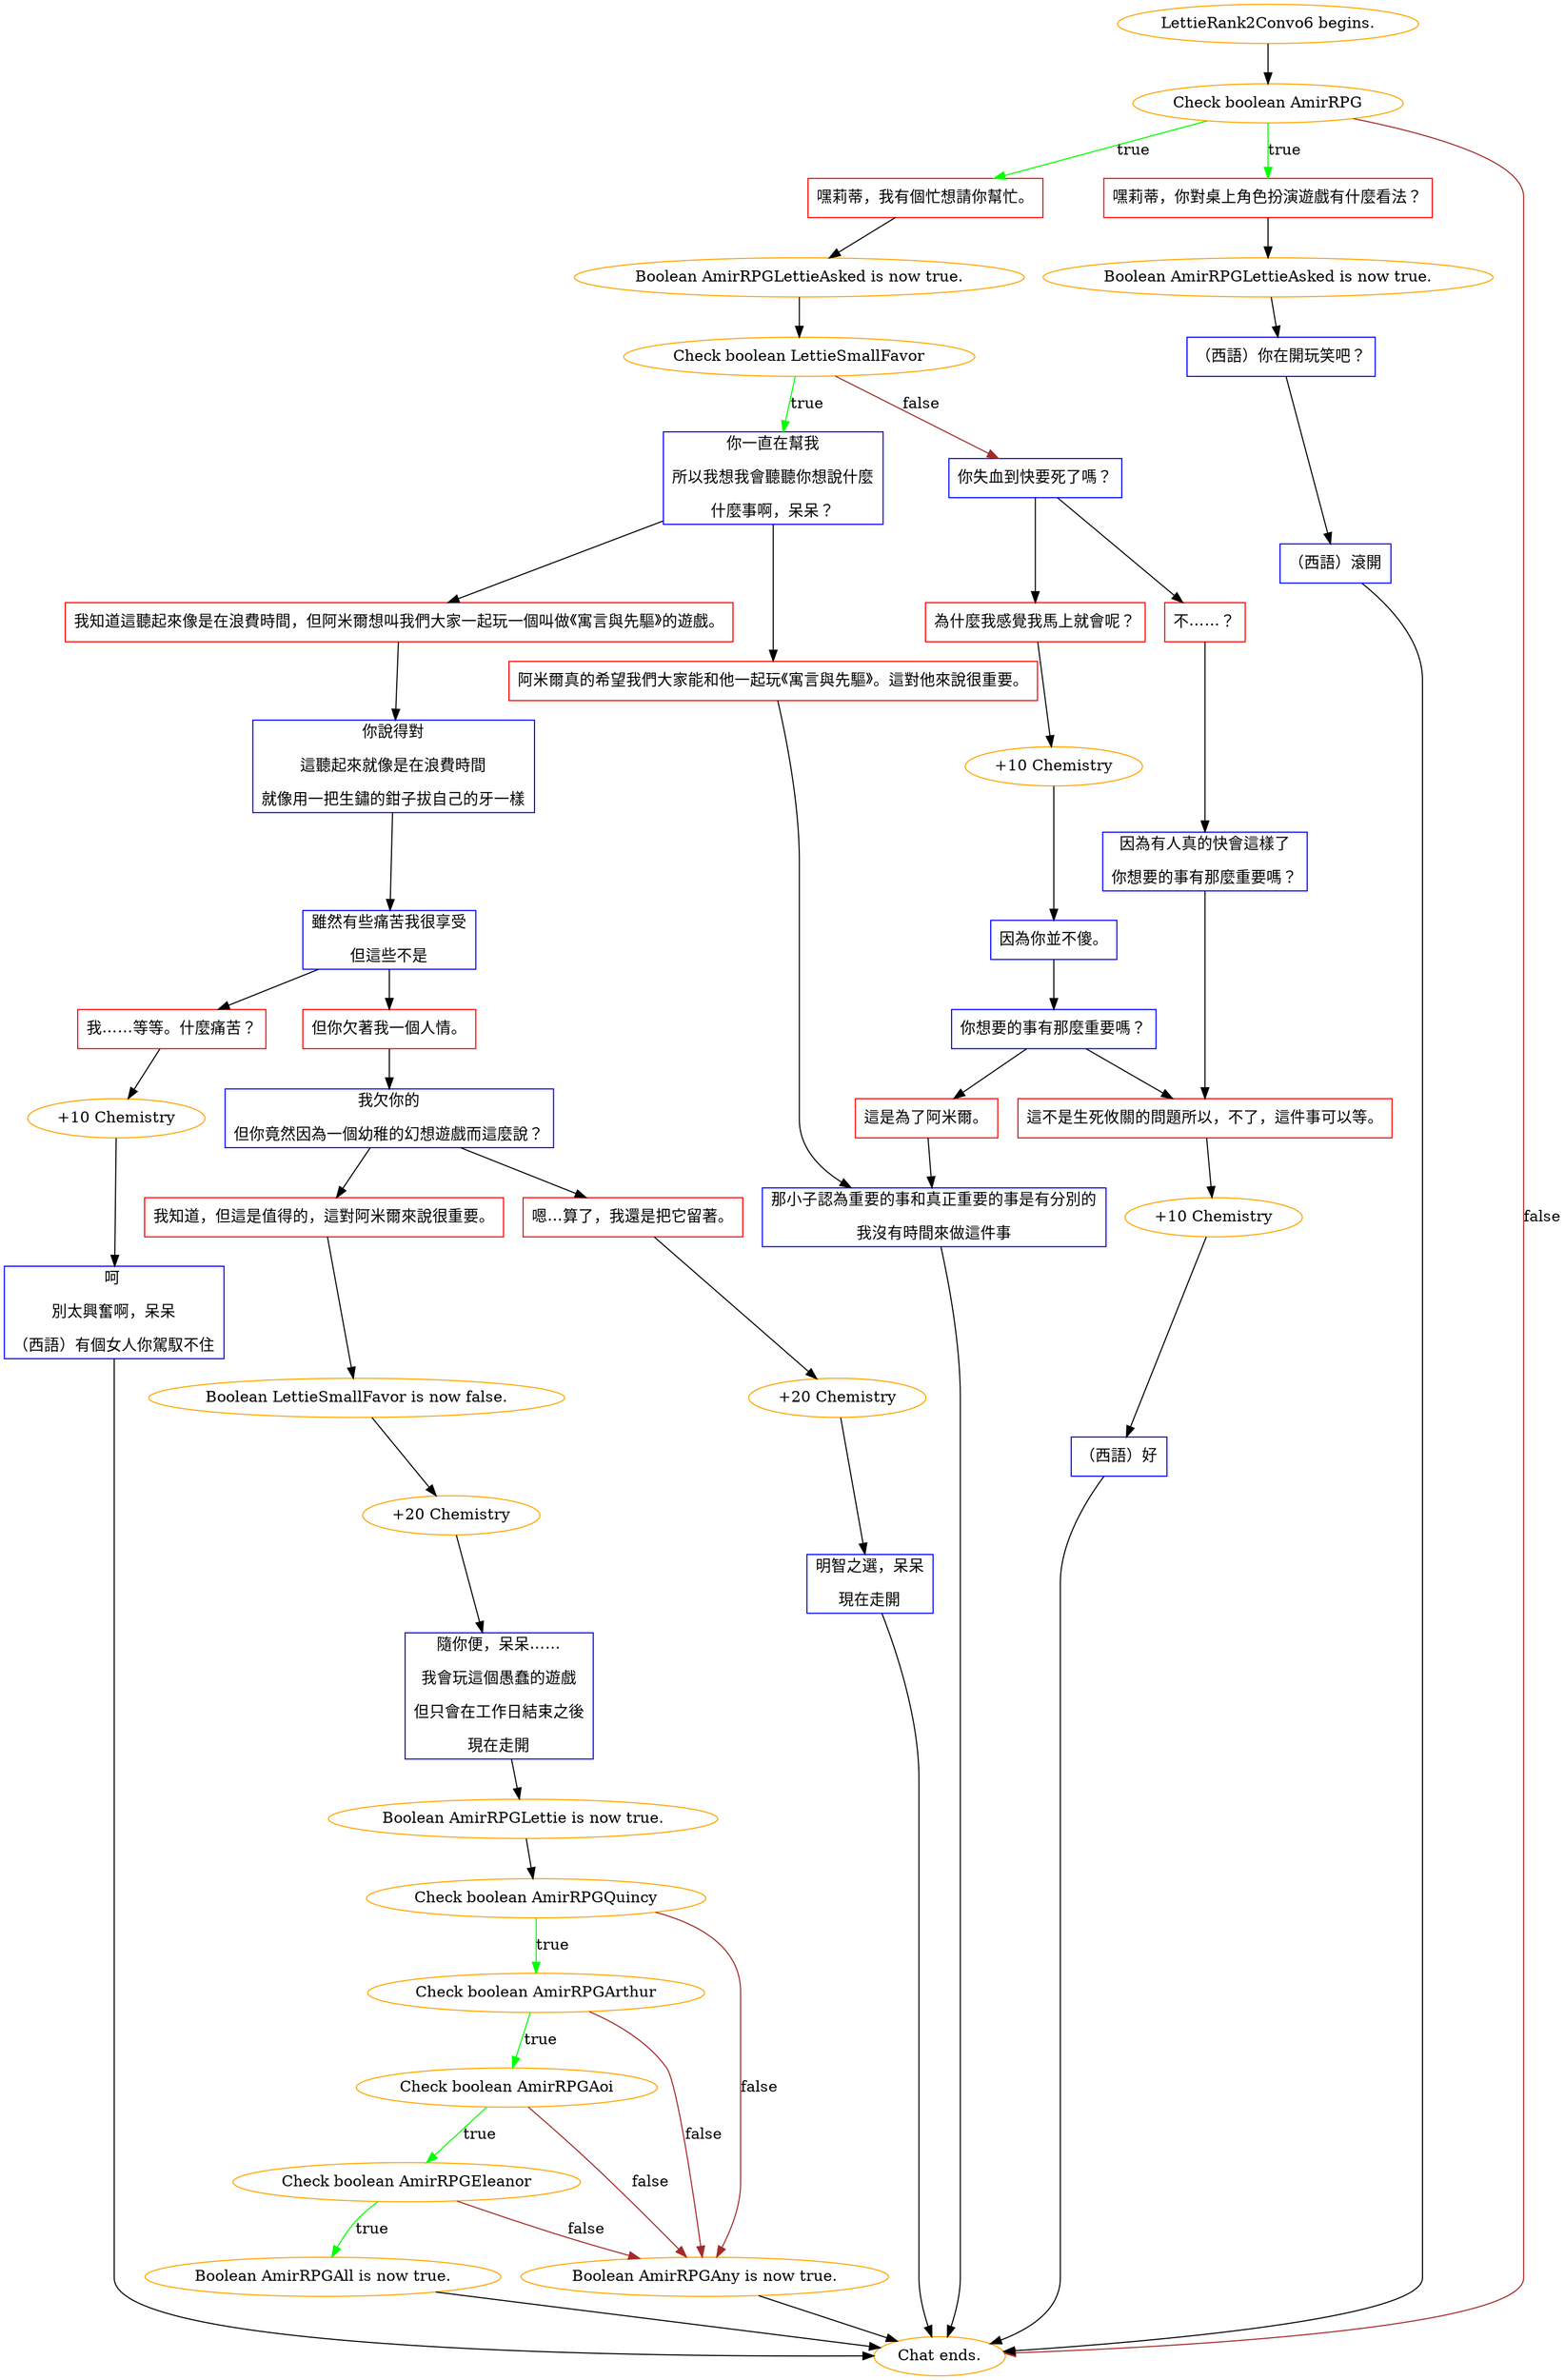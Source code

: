 digraph {
	"LettieRank2Convo6 begins." [color=orange];
		"LettieRank2Convo6 begins." -> j1196979813;
	j1196979813 [label="Check boolean AmirRPG",color=orange];
		j1196979813 -> j2513495911 [label=true,color=green];
		j1196979813 -> j1831580989 [label=true,color=green];
		j1196979813 -> "Chat ends." [label=false,color=brown];
	j2513495911 [label="嘿莉蒂，我有個忙想請你幫忙。",shape=box,color=red];
		j2513495911 -> j1509902606;
	j1831580989 [label="嘿莉蒂，你對桌上角色扮演遊戲有什麼看法？",shape=box,color=red];
		j1831580989 -> j903351578;
	"Chat ends." [color=orange];
	j1509902606 [label="Boolean AmirRPGLettieAsked is now true.",color=orange];
		j1509902606 -> j1776819313;
	j903351578 [label="Boolean AmirRPGLettieAsked is now true.",color=orange];
		j903351578 -> j2300850985;
	j1776819313 [label="Check boolean LettieSmallFavor",color=orange];
		j1776819313 -> j2733526721 [label=true,color=green];
		j1776819313 -> j3940479853 [label=false,color=brown];
	j2300850985 [label="（西語）你在開玩笑吧？",shape=box,color=blue];
		j2300850985 -> j2694215833;
	j2733526721 [label="你一直在幫我
所以我想我會聽聽你想說什麼
什麼事啊，呆呆？",shape=box,color=blue];
		j2733526721 -> j1593610106;
		j2733526721 -> j488330020;
	j3940479853 [label="你失血到快要死了嗎？",shape=box,color=blue];
		j3940479853 -> j156481854;
		j3940479853 -> j3076871251;
	j2694215833 [label="（西語）滾開",shape=box,color=blue];
		j2694215833 -> "Chat ends.";
	j1593610106 [label="我知道這聽起來像是在浪費時間，但阿米爾想叫我們大家一起玩一個叫做《寓言與先驅》的遊戲。",shape=box,color=red];
		j1593610106 -> j973940777;
	j488330020 [label="阿米爾真的希望我們大家能和他一起玩《寓言與先驅》。這對他來說很重要。",shape=box,color=red];
		j488330020 -> j2320522765;
	j156481854 [label="為什麼我感覺我馬上就會呢？",shape=box,color=red];
		j156481854 -> j2577374920;
	j3076871251 [label="不……？",shape=box,color=red];
		j3076871251 -> j249645718;
	j973940777 [label="你說得對
這聽起來就像是在浪費時間
就像用一把生鏽的鉗子拔自己的牙一樣",shape=box,color=blue];
		j973940777 -> j3803941041;
	j2320522765 [label="那小子認為重要的事和真正重要的事是有分別的
我沒有時間來做這件事",shape=box,color=blue];
		j2320522765 -> "Chat ends.";
	j2577374920 [label="+10 Chemistry",color=orange];
		j2577374920 -> j3984090205;
	j249645718 [label="因為有人真的快會這樣了
你想要的事有那麼重要嗎？",shape=box,color=blue];
		j249645718 -> j2459893374;
	j3803941041 [label="雖然有些痛苦我很享受
但這些不是",shape=box,color=blue];
		j3803941041 -> j3194193965;
		j3803941041 -> j2069087828;
	j3984090205 [label="因為你並不傻。",shape=box,color=blue];
		j3984090205 -> j1985913586;
	j2459893374 [label="這不是生死攸關的問題所以，不了，這件事可以等。",shape=box,color=red];
		j2459893374 -> j829277764;
	j3194193965 [label="但你欠著我一個人情。",shape=box,color=red];
		j3194193965 -> j3486384759;
	j2069087828 [label="我……等等。什麼痛苦？",shape=box,color=red];
		j2069087828 -> j2809333066;
	j1985913586 [label="你想要的事有那麼重要嗎？",shape=box,color=blue];
		j1985913586 -> j865572394;
		j1985913586 -> j2459893374;
	j829277764 [label="+10 Chemistry",color=orange];
		j829277764 -> j3994635246;
	j3486384759 [label="我欠你的
但你竟然因為一個幼稚的幻想遊戲而這麼說？",shape=box,color=blue];
		j3486384759 -> j3532684814;
		j3486384759 -> j4049988069;
	j2809333066 [label="+10 Chemistry",color=orange];
		j2809333066 -> j658794531;
	j865572394 [label="這是為了阿米爾。",shape=box,color=red];
		j865572394 -> j2320522765;
	j3994635246 [label="（西語）好",shape=box,color=blue];
		j3994635246 -> "Chat ends.";
	j3532684814 [label="我知道，但這是值得的，這對阿米爾來說很重要。",shape=box,color=red];
		j3532684814 -> j3610497549;
	j4049988069 [label="嗯…算了，我還是把它留著。",shape=box,color=red];
		j4049988069 -> j3407211356;
	j658794531 [label="呵 
別太興奮啊，呆呆
（西語）有個女人你駕馭不住",shape=box,color=blue];
		j658794531 -> "Chat ends.";
	j3610497549 [label="Boolean LettieSmallFavor is now false.",color=orange];
		j3610497549 -> j827801936;
	j3407211356 [label="+20 Chemistry",color=orange];
		j3407211356 -> j389201210;
	j827801936 [label="+20 Chemistry",color=orange];
		j827801936 -> j3287659817;
	j389201210 [label="明智之選，呆呆
現在走開",shape=box,color=blue];
		j389201210 -> "Chat ends.";
	j3287659817 [label="隨你便，呆呆……
我會玩這個愚蠢的遊戲
但只會在工作日結束之後
現在走開",shape=box,color=blue];
		j3287659817 -> j3298870984;
	j3298870984 [label="Boolean AmirRPGLettie is now true.",color=orange];
		j3298870984 -> j2274530056;
	j2274530056 [label="Check boolean AmirRPGQuincy",color=orange];
		j2274530056 -> j1722720495 [label=true,color=green];
		j2274530056 -> j1992773596 [label=false,color=brown];
	j1722720495 [label="Check boolean AmirRPGArthur",color=orange];
		j1722720495 -> j1055796625 [label=true,color=green];
		j1722720495 -> j1992773596 [label=false,color=brown];
	j1992773596 [label="Boolean AmirRPGAny is now true.",color=orange];
		j1992773596 -> "Chat ends.";
	j1055796625 [label="Check boolean AmirRPGAoi",color=orange];
		j1055796625 -> j2036451565 [label=true,color=green];
		j1055796625 -> j1992773596 [label=false,color=brown];
	j2036451565 [label="Check boolean AmirRPGEleanor",color=orange];
		j2036451565 -> j2677000302 [label=true,color=green];
		j2036451565 -> j1992773596 [label=false,color=brown];
	j2677000302 [label="Boolean AmirRPGAll is now true.",color=orange];
		j2677000302 -> "Chat ends.";
}